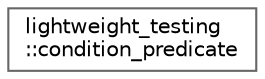 digraph "类继承关系图"
{
 // LATEX_PDF_SIZE
  bgcolor="transparent";
  edge [fontname=Helvetica,fontsize=10,labelfontname=Helvetica,labelfontsize=10];
  node [fontname=Helvetica,fontsize=10,shape=box,height=0.2,width=0.4];
  rankdir="LR";
  Node0 [id="Node000000",label="lightweight_testing\l::condition_predicate",height=0.2,width=0.4,color="grey40", fillcolor="white", style="filled",URL="$structlightweight__testing_1_1condition__predicate.html",tooltip=" "];
}
